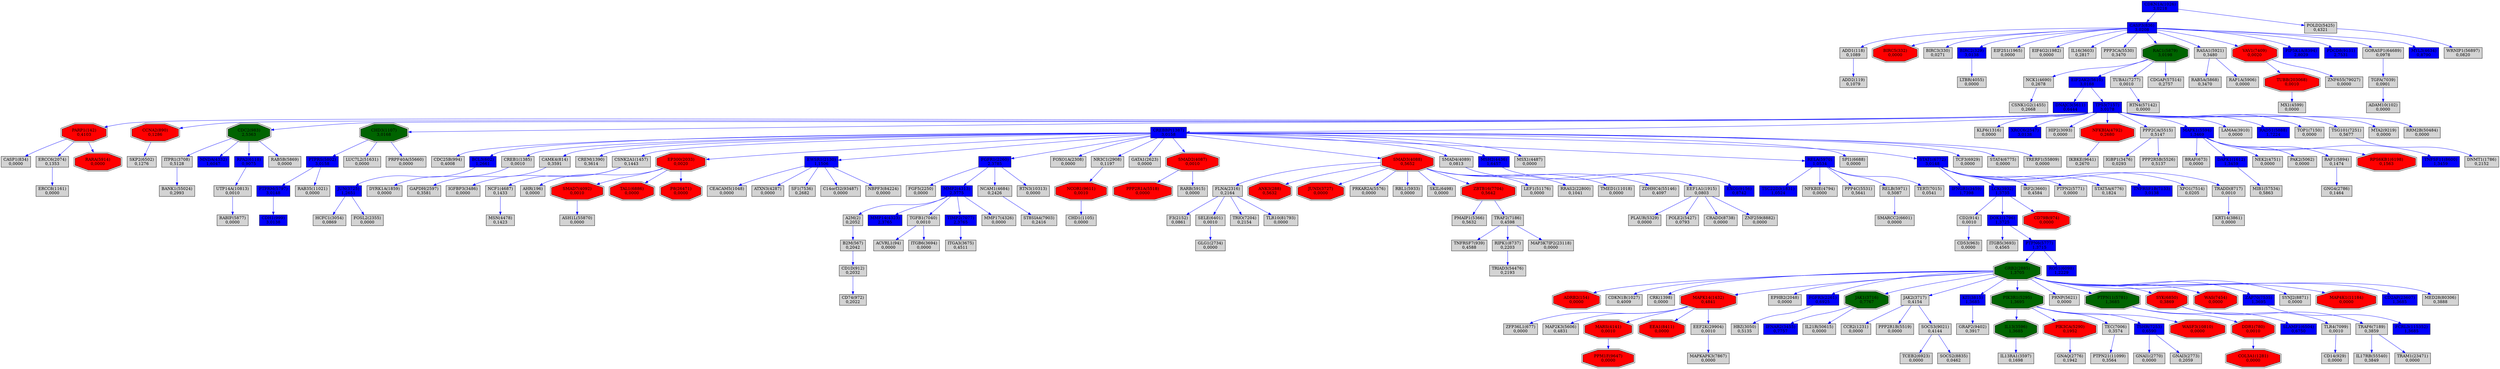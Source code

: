 digraph tmp_ans9 {
N_0 [shape = box, style = filled, fillcolor = lightgray, label = "ADD1(118)\n0,1089"];
N_1 [shape = box, style = filled, fillcolor = lightgray, label = "ADD2(119)\n0,1079"];
N_2 [shape = doubleoctagon, style = filled, fillcolor = red, label = "PARP1(142)\n0,4103"];
N_3 [shape = doubleoctagon, style = filled, fillcolor = red, label = "ADRB2(154)\n0,0000"];
N_4 [shape = box, style = filled, fillcolor = lightgray, label = "AHR(196)\n0,0000"];
N_5 [shape = box, style = filled, fillcolor = lightgray, label = "A2M(2)\n0,2052"];
N_6 [shape = box, style = filled, fillcolor = lightgray, label = "ACVRL1(94)\n0,0000"];
N_7 [shape = doubleoctagon, style = filled, fillcolor = red, label = "BIRC5(332)\n0,0000"];
N_8 [shape = box, style = filled, fillcolor = lightgray, label = "ADAM10(102)\n0,0000"];
N_9 [shape = box, style = filled, fillcolor = lightgray, label = "B2M(567)\n0,2042"];
N_10 [shape = box, style = filled, fillcolor = lightgray, label = "BRAF(673)\n0,0000"];
N_11 [shape = doubleoctagon, style = filled, fillcolor = red, label = "DDR1(780)\n0,0010"];
N_12 [shape = box, style = filled, fillcolor = lightgray, label = "CASP1(834)\n0,0000"];
N_13 [shape = box, style = filled, fillcolor = blue, label = "CASP3(836)\n3,0208"];
N_14 [shape = box, style = filled, fillcolor = lightgray, label = "BIRC3(330)\n0,0271"];
N_15 [shape = box, style = filled, fillcolor = blue, label = "BIRC2(329)\n3,0138"];
N_16 [shape = box, style = filled, fillcolor = lightgray, label = "CD2(914)\n0,0010"];
N_17 [shape = box, style = filled, fillcolor = lightgray, label = "TNFRSF7(939)\n0,4588"];
N_18 [shape = box, style = filled, fillcolor = lightgray, label = "CD74(972)\n0,2022"];
N_19 [shape = box, style = filled, fillcolor = lightgray, label = "CD1D(912)\n0,2032"];
N_20 [shape = doubleoctagon, style = filled, fillcolor = red, label = "CCNA2(890)\n0,1286"];
N_21 [shape = doubleoctagon, style = filled, fillcolor = darkgreen, label = "CDC2(983)\n2,5363"];
N_22 [shape = box, style = filled, fillcolor = blue, label = "CDH1(999)\n3,0138"];
N_23 [shape = box, style = filled, fillcolor = blue, label = "CDKN1A(1026)\n3,0218"];
N_24 [shape = doubleoctagon, style = filled, fillcolor = darkgreen, label = "CHD3(1107)\n3,0168"];
N_25 [shape = box, style = filled, fillcolor = lightgray, label = "CDC25B(994)\n0,4008"];
N_26 [shape = box, style = filled, fillcolor = lightgray, label = "CDKN1B(1027)\n0,4009"];
N_27 [shape = box, style = filled, fillcolor = lightgray, label = "CCR2(1231)\n0,0000"];
N_28 [shape = box, style = filled, fillcolor = blue, label = "BCL3(602)\n1,2661"];
N_29 [shape = box, style = filled, fillcolor = lightgray, label = "CREB1(1385)\n0,0010"];
N_30 [shape = box, style = filled, fillcolor = blue, label = "CREBBP(1387)\n3,0158"];
N_31 [shape = box, style = filled, fillcolor = lightgray, label = "CAMK4(814)\n0,3591"];
N_32 [shape = box, style = filled, fillcolor = lightgray, label = "CREM(1390)\n0,3614"];
N_33 [shape = box, style = filled, fillcolor = lightgray, label = "CRK(1398)\n0,0000"];
N_34 [shape = box, style = filled, fillcolor = lightgray, label = "ZFP36L1(677)\n0,0000"];
N_35 [shape = box, style = filled, fillcolor = lightgray, label = "CSNK2A1(1457)\n0,1443"];
N_36 [shape = doubleoctagon, style = filled, fillcolor = red, label = "MAPK14(1432)\n0,4841"];
N_37 [shape = box, style = filled, fillcolor = lightgray, label = "CD14(929)\n0,0000"];
N_38 [shape = box, style = filled, fillcolor = blue, label = "DAPK1(1612)\n1,3459"];
N_39 [shape = box, style = filled, fillcolor = lightgray, label = "ERCC8(1161)\n0,0000"];
N_40 [shape = box, style = filled, fillcolor = lightgray, label = "DNMT1(1786)\n0,2152"];
N_41 [shape = box, style = filled, fillcolor = blue, label = "TSC22D3(1831)\n1,0524"];
N_42 [shape = box, style = filled, fillcolor = lightgray, label = "EEF1A1(1915)\n0,0803"];
N_43 [shape = box, style = filled, fillcolor = lightgray, label = "KLF6(1316)\n0,0000"];
N_44 [shape = box, style = filled, fillcolor = lightgray, label = "EIF2S1(1965)\n0,0000"];
N_45 [shape = box, style = filled, fillcolor = lightgray, label = "EIF4G2(1982)\n0,0000"];
N_46 [shape = doubleoctagon, style = filled, fillcolor = red, label = "EP300(2033)\n0,0020"];
N_47 [shape = box, style = filled, fillcolor = lightgray, label = "EPHB2(2048)\n0,0000"];
N_48 [shape = box, style = filled, fillcolor = lightgray, label = "CEACAM5(1048)\n0,0000"];
N_49 [shape = box, style = filled, fillcolor = blue, label = "EWSR1(2130)\n1,1506"];
N_50 [shape = box, style = filled, fillcolor = lightgray, label = "F3(2152)\n0,0861"];
N_51 [shape = box, style = filled, fillcolor = blue, label = "DOK1(1796)\n1,3725"];
N_52 [shape = doubleoctagon, style = filled, fillcolor = red, label = "COL3A1(1281)\n0,0000"];
N_53 [shape = box, style = filled, fillcolor = blue, label = "FGFR1(2260)\n2,3785"];
N_54 [shape = box, style = filled, fillcolor = lightgray, label = "FGF5(2250)\n0,0000"];
N_55 [shape = box, style = filled, fillcolor = blue, label = "FGFR3(2261)\n0,6925"];
N_56 [shape = box, style = filled, fillcolor = lightgray, label = "DYRK1A(1859)\n0,0000"];
N_57 [shape = box, style = filled, fillcolor = lightgray, label = "FLNA(2316)\n0,2164"];
N_58 [shape = doubleoctagon, style = filled, fillcolor = red, label = "CD79B(974)\n0,0000"];
N_59 [shape = box, style = filled, fillcolor = lightgray, label = "FOXO1A(2308)\n0,0000"];
N_60 [shape = box, style = filled, fillcolor = lightgray, label = "GAPDH(2597)\n0,3581"];
N_61 [shape = box, style = filled, fillcolor = blue, label = "XRCC6(2547)\n3,0138"];
N_62 [shape = box, style = filled, fillcolor = lightgray, label = "CD53(963)\n0,0000"];
N_63 [shape = box, style = filled, fillcolor = lightgray, label = "GNAI1(2770)\n0,0000"];
N_64 [shape = box, style = filled, fillcolor = lightgray, label = "GNAI3(2773)\n0,2059"];
N_65 [shape = box, style = filled, fillcolor = lightgray, label = "GNAQ(2776)\n0,1942"];
N_66 [shape = doubleoctagon, style = filled, fillcolor = darkgreen, label = "GRB2(2885)\n1,3705"];
N_67 [shape = box, style = filled, fillcolor = lightgray, label = "NR3C1(2908)\n0,1197"];
N_68 [shape = box, style = filled, fillcolor = lightgray, label = "ERCC6(2074)\n0,1353"];
N_69 [shape = box, style = filled, fillcolor = lightgray, label = "HBZ(3050)\n0,5135"];
N_70 [shape = box, style = filled, fillcolor = lightgray, label = "HCFC1(3054)\n0,0869"];
N_71 [shape = box, style = filled, fillcolor = lightgray, label = "CHD1(1105)\n0,0000"];
N_72 [shape = box, style = filled, fillcolor = blue, label = "IFNAR2(3455)\n0,7757"];
N_73 [shape = box, style = filled, fillcolor = blue, label = "IFNGR1(3459)\n1,7398"];
N_74 [shape = doubleoctagon, style = filled, fillcolor = darkgreen, label = "IL13(3596)\n1,3685"];
N_75 [shape = box, style = filled, fillcolor = lightgray, label = "IL16(3603)\n0,2817"];
N_76 [shape = box, style = filled, fillcolor = lightgray, label = "ITGA3(3675)\n0,4511"];
N_77 [shape = box, style = filled, fillcolor = lightgray, label = "ITGB5(3693)\n0,4565"];
N_78 [shape = box, style = filled, fillcolor = lightgray, label = "ITPR1(3708)\n0,5128"];
N_79 [shape = doubleoctagon, style = filled, fillcolor = darkgreen, label = "JAK1(3716)\n0,7767"];
N_80 [shape = box, style = filled, fillcolor = lightgray, label = "JAK2(3717)\n0,4154"];
N_81 [shape = box, style = filled, fillcolor = blue, label = "JUN(3725)\n1,2651"];
N_82 [shape = box, style = filled, fillcolor = lightgray, label = "FOSL2(2355)\n0,0000"];
N_83 [shape = doubleoctagon, style = filled, fillcolor = red, label = "ANK3(288)\n0,5632"];
N_84 [shape = box, style = filled, fillcolor = blue, label = "KIT(3815)\n1,3685"];
N_85 [shape = box, style = filled, fillcolor = lightgray, label = "IGFBP3(3486)\n0,0000"];
N_86 [shape = box, style = filled, fillcolor = blue, label = "LCK(3932)\n1,3735"];
N_87 [shape = box, style = filled, fillcolor = lightgray, label = "GATA1(2623)\n0,0000"];
N_88 [shape = box, style = filled, fillcolor = lightgray, label = "LTBR(4055)\n0,0000"];
N_89 [shape = doubleoctagon, style = filled, fillcolor = red, label = "SMAD2(4087)\n0,0010"];
N_90 [shape = doubleoctagon, style = filled, fillcolor = red, label = "JUND(3727)\n0,0000"];
N_91 [shape = doubleoctagon, style = filled, fillcolor = red, label = "SMAD3(4088)\n0,5652"];
N_92 [shape = box, style = filled, fillcolor = lightgray, label = "SMAD4(4089)\n0,0813"];
N_93 [shape = doubleoctagon, style = filled, fillcolor = red, label = "SMAD7(4092)\n0,0010"];
N_94 [shape = box, style = filled, fillcolor = lightgray, label = "IGBP1(3476)\n0,0293"];
N_95 [shape = box, style = filled, fillcolor = blue, label = "MMP2(4313)\n2,3775"];
N_96 [shape = box, style = filled, fillcolor = blue, label = "MSH2(4436)\n1,6457"];
N_97 [shape = box, style = filled, fillcolor = lightgray, label = "MSN(4478)\n0,1423"];
N_98 [shape = box, style = filled, fillcolor = lightgray, label = "MSX1(4487)\n0,0000"];
N_99 [shape = box, style = filled, fillcolor = lightgray, label = "MX1(4599)\n0,0000"];
N_100 [shape = box, style = filled, fillcolor = lightgray, label = "NCAM1(4684)\n0,2426"];
N_101 [shape = box, style = filled, fillcolor = lightgray, label = "NCF1(4687)\n0,1433"];
N_102 [shape = box, style = filled, fillcolor = lightgray, label = "CSNK1G2(1455)\n0,2668"];
N_103 [shape = box, style = filled, fillcolor = lightgray, label = "HIP2(3093)\n0,0000"];
N_104 [shape = box, style = filled, fillcolor = lightgray, label = "NCK1(4690)\n0,2678"];
N_105 [shape = box, style = filled, fillcolor = lightgray, label = "NEK2(4751)\n0,0000"];
N_106 [shape = box, style = filled, fillcolor = lightgray, label = "IRF2(3660)\n0,4584"];
N_107 [shape = box, style = filled, fillcolor = lightgray, label = "GLG1(2734)\n0,0000"];
N_108 [shape = doubleoctagon, style = filled, fillcolor = red, label = "NFKBIA(4792)\n0,2680"];
N_109 [shape = box, style = filled, fillcolor = lightgray, label = "PAK2(5062)\n0,0000"];
N_110 [shape = doubleoctagon, style = filled, fillcolor = darkgreen, label = "PIK3R1(5295)\n1,3695"];
N_111 [shape = doubleoctagon, style = filled, fillcolor = red, label = "PIK3CA(5290)\n0,1952"];
N_112 [shape = box, style = filled, fillcolor = lightgray, label = "KRT14(3861)\n0,0000"];
N_113 [shape = box, style = filled, fillcolor = lightgray, label = "PMAIP1(5366)\n0,5632"];
N_114 [shape = box, style = filled, fillcolor = lightgray, label = "PPP2CA(5515)\n0,5147"];
N_115 [shape = box, style = filled, fillcolor = lightgray, label = "PPP2R1B(5519)\n0,0000"];
N_116 [shape = doubleoctagon, style = filled, fillcolor = red, label = "PPP2R1A(5518)\n0,0000"];
N_117 [shape = box, style = filled, fillcolor = lightgray, label = "PPP3CA(5530)\n0,3470"];
N_118 [shape = box, style = filled, fillcolor = lightgray, label = "NFKBIE(4794)\n0,0000"];
N_119 [shape = box, style = filled, fillcolor = lightgray, label = "PRKAR2A(5576)\n0,0000"];
N_120 [shape = box, style = filled, fillcolor = blue, label = "MAPK1(5594)\n1,3469"];
N_121 [shape = box, style = filled, fillcolor = blue, label = "EIF2AK2(5610)\n3,0188"];
N_122 [shape = box, style = filled, fillcolor = blue, label = "DNAJC3(5611)\n0,6444"];
N_123 [shape = box, style = filled, fillcolor = lightgray, label = "PRNP(5621)\n0,0000"];
N_124 [shape = box, style = filled, fillcolor = lightgray, label = "ATXN3(4287)\n0,0000"];
N_125 [shape = box, style = filled, fillcolor = lightgray, label = "LAMA4(3910)\n0,0000"];
N_126 [shape = box, style = filled, fillcolor = blue, label = "PTPN6(5777)\n1,3715"];
N_127 [shape = box, style = filled, fillcolor = blue, label = "PTPRM(5797)\n3,0148"];
N_128 [shape = doubleoctagon, style = filled, fillcolor = darkgreen, label = "PTPN11(5781)\n1,3685"];
N_129 [shape = box, style = filled, fillcolor = lightgray, label = "RAB5A(5868)\n0,3470"];
N_130 [shape = doubleoctagon, style = filled, fillcolor = darkgreen, label = "RAC1(5879)\n3,0198"];
N_131 [shape = box, style = filled, fillcolor = blue, label = "RAD51(5888)\n1,7224"];
N_132 [shape = box, style = filled, fillcolor = lightgray, label = "RAF1(5894)\n0,1474"];
N_133 [shape = box, style = filled, fillcolor = lightgray, label = "GNG4(2786)\n0,1464"];
N_134 [shape = box, style = filled, fillcolor = lightgray, label = "RAP1A(5906)\n0,0000"];
N_135 [shape = box, style = filled, fillcolor = lightgray, label = "RASA1(5921)\n0,3480"];
N_136 [shape = box, style = filled, fillcolor = blue, label = "MNDA(4332)\n1,6047"];
N_137 [shape = doubleoctagon, style = filled, fillcolor = red, label = "RARA(5914)\n0,0000"];
N_138 [shape = box, style = filled, fillcolor = lightgray, label = "RBL1(5933)\n0,0000"];
N_139 [shape = box, style = filled, fillcolor = lightgray, label = "PPP4C(5531)\n0,5641"];
N_140 [shape = box, style = filled, fillcolor = blue, label = "RELA(5970)\n1,0534"];
N_141 [shape = box, style = filled, fillcolor = lightgray, label = "RELB(5971)\n0,5087"];
N_142 [shape = box, style = filled, fillcolor = blue, label = "RPA2(6118)\n0,9075"];
N_143 [shape = box, style = filled, fillcolor = lightgray, label = "RARB(5915)\n0,0000"];
N_144 [shape = box, style = filled, fillcolor = lightgray, label = "MAP2K3(5606)\n0,4831"];
N_145 [shape = box, style = filled, fillcolor = blue, label = "MMP14(4323)\n2,3765"];
N_146 [shape = box, style = filled, fillcolor = lightgray, label = "SELE(6401)\n0,0010"];
N_147 [shape = box, style = filled, fillcolor = lightgray, label = "PTPN2(5771)\n0,0000"];
N_148 [shape = box, style = filled, fillcolor = lightgray, label = "SKIL(6498)\n0,0000"];
N_149 [shape = box, style = filled, fillcolor = blue, label = "SLAMF1(6504)\n0,6750"];
N_150 [shape = box, style = filled, fillcolor = lightgray, label = "SPI1(6688)\n0,0000"];
N_151 [shape = box, style = filled, fillcolor = blue, label = "STAT1(6772)\n3,0148"];
N_152 [shape = box, style = filled, fillcolor = lightgray, label = "STAT5A(6776)\n0,1824"];
N_153 [shape = doubleoctagon, style = filled, fillcolor = red, label = "RPS6KB1(6198)\n0,1563"];
N_154 [shape = box, style = filled, fillcolor = lightgray, label = "PLAUR(5329)\n0,0000"];
N_155 [shape = doubleoctagon, style = filled, fillcolor = red, label = "SYK(6850)\n0,3869"];
N_156 [shape = box, style = filled, fillcolor = lightgray, label = "TCEB2(6923)\n0,0000"];
N_157 [shape = box, style = filled, fillcolor = lightgray, label = "TCF3(6929)\n0,0000"];
N_158 [shape = doubleoctagon, style = filled, fillcolor = red, label = "TAL1(6886)\n0,0000"];
N_159 [shape = box, style = filled, fillcolor = lightgray, label = "SKP2(6502)\n0,1276"];
N_160 [shape = box, style = filled, fillcolor = lightgray, label = "TEC(7006)\n0,3574"];
N_161 [shape = box, style = filled, fillcolor = lightgray, label = "TERT(7015)\n0,0541"];
N_162 [shape = box, style = filled, fillcolor = lightgray, label = "RAB5B(5869)\n0,0000"];
N_163 [shape = box, style = filled, fillcolor = lightgray, label = "TGFA(7039)\n0,0901"];
N_164 [shape = box, style = filled, fillcolor = lightgray, label = "ITGB6(3694)\n0,0000"];
N_165 [shape = box, style = filled, fillcolor = lightgray, label = "TGFB1(7040)\n0,0010"];
N_166 [shape = box, style = filled, fillcolor = lightgray, label = "POLE2(5427)\n0,0793"];
N_167 [shape = box, style = filled, fillcolor = lightgray, label = "TLR4(7099)\n0,0010"];
N_168 [shape = box, style = filled, fillcolor = lightgray, label = "TOP1(7150)\n0,0000"];
N_169 [shape = box, style = filled, fillcolor = blue, label = "TP53(7157)\n3,0178"];
N_170 [shape = box, style = filled, fillcolor = blue, label = "TNFRSF1B(7133)\n3,0138"];
N_171 [shape = box, style = filled, fillcolor = lightgray, label = "TRAF2(7186)\n0,4598"];
N_172 [shape = box, style = filled, fillcolor = lightgray, label = "TRAF6(7189)\n0,3859"];
N_173 [shape = box, style = filled, fillcolor = blue, label = "TSHR(7253)\n0,6590"];
N_174 [shape = box, style = filled, fillcolor = lightgray, label = "TSG101(7251)\n0,5677"];
N_175 [shape = box, style = filled, fillcolor = lightgray, label = "TUBA1(7277)\n0,0010"];
N_176 [shape = doubleoctagon, style = filled, fillcolor = red, label = "WAS(7454)\n0,0000"];
N_177 [shape = box, style = filled, fillcolor = lightgray, label = "POLD2(5425)\n0,4321"];
N_178 [shape = box, style = filled, fillcolor = lightgray, label = "XPO1(7514)\n0,0205"];
N_179 [shape = doubleoctagon, style = filled, fillcolor = red, label = "VAV1(7409)\n0,0020"];
N_180 [shape = box, style = filled, fillcolor = blue, label = "ZAP70(7535)\n1,3695"];
N_181 [shape = doubleoctagon, style = filled, fillcolor = red, label = "ZBTB16(7704)\n0,5642"];
N_182 [shape = box, style = filled, fillcolor = lightgray, label = "ST8SIA4(7903)\n0,2416"];
N_183 [shape = doubleoctagon, style = filled, fillcolor = red, label = "MARS(4141)\n0,0010"];
N_184 [shape = box, style = filled, fillcolor = lightgray, label = "SF1(7536)\n0,2682"];
N_185 [shape = doubleoctagon, style = filled, fillcolor = red, label = "EEA1(8411)\n0,0000"];
N_186 [shape = box, style = filled, fillcolor = blue, label = "PTPRS(5802)\n3,0158"];
N_187 [shape = box, style = filled, fillcolor = blue, label = "TNFSF11(8600)\n1,3459"];
N_188 [shape = box, style = filled, fillcolor = blue, label = "PIP5K1A(8394)\n2,8029"];
N_189 [shape = box, style = filled, fillcolor = lightgray, label = "TRADD(8717)\n0,0010"];
N_190 [shape = box, style = filled, fillcolor = lightgray, label = "RIPK1(8737)\n0,2203"];
N_191 [shape = box, style = filled, fillcolor = lightgray, label = "SYNJ2(8871)\n0,0000"];
N_192 [shape = box, style = filled, fillcolor = lightgray, label = "SOCS2(8835)\n0,0462"];
N_193 [shape = box, style = filled, fillcolor = lightgray, label = "SMARCC2(6601)\n0,0000"];
N_194 [shape = box, style = filled, fillcolor = lightgray, label = "STAT4(6775)\n0,0000"];
N_195 [shape = doubleoctagon, style = filled, fillcolor = red, label = "NCOR1(9611)\n0,0010"];
N_196 [shape = doubleoctagon, style = filled, fillcolor = red, label = "PPM1F(9647)\n0,0000"];
N_197 [shape = box, style = filled, fillcolor = lightgray, label = "GRAP2(9402)\n0,3917"];
N_198 [shape = box, style = filled, fillcolor = blue, label = "PDCD8(9131)\n2,7531"];
N_199 [shape = box, style = filled, fillcolor = lightgray, label = "IKBKE(9641)\n0,2670"];
N_200 [shape = box, style = filled, fillcolor = lightgray, label = "RTN3(10313)\n0,0000"];
N_201 [shape = box, style = filled, fillcolor = blue, label = "ROS1(6098)\n1,2229"];
N_202 [shape = box, style = filled, fillcolor = lightgray, label = "RABIF(5877)\n0,0000"];
N_203 [shape = box, style = filled, fillcolor = lightgray, label = "UTP14A(10813)\n0,0010"];
N_204 [shape = box, style = filled, fillcolor = lightgray, label = "CRADD(8738)\n0,0000"];
N_205 [shape = doubleoctagon, style = filled, fillcolor = red, label = "MAP4K1(11184)\n0,0000"];
N_206 [shape = box, style = filled, fillcolor = lightgray, label = "MTA2(9219)\n0,0000"];
N_207 [shape = box, style = filled, fillcolor = blue, label = "CD2AP(23607)\n1,3685"];
N_208 [shape = box, style = filled, fillcolor = lightgray, label = "MAPKAPK3(7867)\n0,0000"];
N_209 [shape = box, style = filled, fillcolor = lightgray, label = "LEF1(51176)\n0,0000"];
N_210 [shape = box, style = filled, fillcolor = lightgray, label = "LUC7L2(51631)\n0,0000"];
N_211 [shape = box, style = filled, fillcolor = lightgray, label = "TRIAD3(54476)\n0,2193"];
N_212 [shape = box, style = filled, fillcolor = lightgray, label = "RRAS2(22800)\n0,1041"];
N_213 [shape = box, style = filled, fillcolor = lightgray, label = "PRPF40A(55660)\n0,0000"];
N_214 [shape = box, style = filled, fillcolor = lightgray, label = "ZNF259(8882)\n0,0000"];
N_215 [shape = box, style = filled, fillcolor = lightgray, label = "WRNIP1(56897)\n0,0820"];
N_216 [shape = box, style = filled, fillcolor = lightgray, label = "IL21R(50615)\n0,0000"];
N_217 [shape = box, style = filled, fillcolor = lightgray, label = "GORASP1(64689)\n0,0978"];
N_218 [shape = box, style = filled, fillcolor = lightgray, label = "IL17RB(55540)\n0,3849"];
N_219 [shape = box, style = filled, fillcolor = lightgray, label = "RTN4(57142)\n0,0000"];
N_220 [shape = box, style = filled, fillcolor = lightgray, label = "RAB35(11021)\n0,0000"];
N_221 [shape = box, style = filled, fillcolor = lightgray, label = "MED28(80306)\n0,3888"];
N_222 [shape = box, style = filled, fillcolor = lightgray, label = "C14orf32(93487)\n0,0000"];
N_223 [shape = box, style = filled, fillcolor = lightgray, label = "TRAM1(23471)\n0,0000"];
N_224 [shape = box, style = filled, fillcolor = lightgray, label = "NBPF3(84224)\n0,0000"];
N_225 [shape = doubleoctagon, style = filled, fillcolor = red, label = "WASF3(10810)\n0,0000"];
N_226 [shape = doubleoctagon, style = filled, fillcolor = red, label = "TUBB(203068)\n0,0010"];
N_227 [shape = box, style = filled, fillcolor = lightgray, label = "MAP3K7IP2(23118)\n0,0000"];
N_228 [shape = box, style = filled, fillcolor = lightgray, label = "TRIO(7204)\n0,2154"];
N_229 [shape = box, style = filled, fillcolor = lightgray, label = "PTPN21(11099)\n0,3564"];
N_230 [shape = box, style = filled, fillcolor = blue, label = "MYL3(4634)\n0,8790"];
N_231 [shape = box, style = filled, fillcolor = lightgray, label = "TLR10(81793)\n0,0000"];
N_232 [shape = box, style = filled, fillcolor = lightgray, label = "ZNF655(79027)\n0,0000"];
N_233 [shape = box, style = filled, fillcolor = lightgray, label = "TRERF1(55809)\n0,0000"];
N_234 [shape = box, style = filled, fillcolor = lightgray, label = "SOCS3(9021)\n0,4144"];
N_235 [shape = box, style = filled, fillcolor = lightgray, label = "EEF2K(29904)\n0,0010"];
N_236 [shape = box, style = filled, fillcolor = lightgray, label = "CDGAP(57514)\n0,2757"];
N_237 [shape = box, style = filled, fillcolor = lightgray, label = "MIB1(57534)\n0,5863"];
N_238 [shape = box, style = filled, fillcolor = lightgray, label = "IL13RA1(3597)\n0,1698"];
N_239 [shape = doubleoctagon, style = filled, fillcolor = red, label = "P8(26471)\n0,0000"];
N_240 [shape = box, style = filled, fillcolor = blue, label = "TIMP2(7077)\n2,3765"];
N_241 [shape = box, style = filled, fillcolor = lightgray, label = "BANK1(55024)\n0,2993"];
N_242 [shape = box, style = filled, fillcolor = lightgray, label = "MMP17(4326)\n0,0000"];
N_243 [shape = box, style = filled, fillcolor = lightgray, label = "TMED1(11018)\n0,0000"];
N_244 [shape = box, style = filled, fillcolor = lightgray, label = "ZDHHC4(55146)\n0,4097"];
N_245 [shape = box, style = filled, fillcolor = lightgray, label = "ASH1L(55870)\n0,0000"];
N_246 [shape = box, style = filled, fillcolor = blue, label = "EXO1(9156)\n0,8742"];
N_247 [shape = box, style = filled, fillcolor = lightgray, label = "PPP2R5B(5526)\n0,5137"];
N_248 [shape = box, style = filled, fillcolor = lightgray, label = "RRM2B(50484)\n0,0000"];
N_249 [shape = box, style = filled, fillcolor = blue, label = "FCRL3(115352)\n1,3685"];
N_0 -> N_1 [ color = blue ];
N_5 -> N_9 [ color = blue ];
N_2 -> N_12 [ color = blue ];
N_13 -> N_0 [ color = blue ];
N_13 -> N_7 [ color = blue ];
N_13 -> N_14 [ color = blue ];
N_13 -> N_15 [ color = blue ];
N_9 -> N_19 [ color = blue ];
N_19 -> N_18 [ color = blue ];
N_23 -> N_13 [ color = blue ];
N_30 -> N_25 [ color = blue ];
N_30 -> N_28 [ color = blue ];
N_30 -> N_29 [ color = blue ];
N_30 -> N_31 [ color = blue ];
N_30 -> N_32 [ color = blue ];
N_30 -> N_35 [ color = blue ];
N_36 -> N_34 [ color = blue ];
N_13 -> N_44 [ color = blue ];
N_13 -> N_45 [ color = blue ];
N_46 -> N_4 [ color = blue ];
N_30 -> N_46 [ color = blue ];
N_30 -> N_49 [ color = blue ];
N_49 -> N_48 [ color = blue ];
N_11 -> N_52 [ color = blue ];
N_30 -> N_53 [ color = blue ];
N_53 -> N_54 [ color = blue ];
N_29 -> N_56 [ color = blue ];
N_57 -> N_50 [ color = blue ];
N_30 -> N_59 [ color = blue ];
N_31 -> N_60 [ color = blue ];
N_16 -> N_62 [ color = blue ];
N_66 -> N_3 [ color = blue ];
N_66 -> N_26 [ color = blue ];
N_66 -> N_33 [ color = blue ];
N_66 -> N_36 [ color = blue ];
N_66 -> N_47 [ color = blue ];
N_66 -> N_55 [ color = blue ];
N_30 -> N_67 [ color = blue ];
N_2 -> N_68 [ color = blue ];
N_68 -> N_39 [ color = blue ];
N_55 -> N_69 [ color = blue ];
N_13 -> N_75 [ color = blue ];
N_51 -> N_77 [ color = blue ];
N_21 -> N_78 [ color = blue ];
N_66 -> N_79 [ color = blue ];
N_79 -> N_72 [ color = blue ];
N_80 -> N_27 [ color = blue ];
N_66 -> N_80 [ color = blue ];
N_28 -> N_81 [ color = blue ];
N_81 -> N_70 [ color = blue ];
N_81 -> N_82 [ color = blue ];
N_66 -> N_84 [ color = blue ];
N_35 -> N_85 [ color = blue ];
N_86 -> N_16 [ color = blue ];
N_86 -> N_51 [ color = blue ];
N_86 -> N_58 [ color = blue ];
N_30 -> N_87 [ color = blue ];
N_15 -> N_88 [ color = blue ];
N_30 -> N_89 [ color = blue ];
N_30 -> N_91 [ color = blue ];
N_91 -> N_57 [ color = blue ];
N_91 -> N_83 [ color = blue ];
N_91 -> N_90 [ color = blue ];
N_30 -> N_92 [ color = blue ];
N_92 -> N_42 [ color = blue ];
N_46 -> N_93 [ color = blue ];
N_95 -> N_5 [ color = blue ];
N_53 -> N_95 [ color = blue ];
N_30 -> N_96 [ color = blue ];
N_30 -> N_98 [ color = blue ];
N_53 -> N_100 [ color = blue ];
N_35 -> N_101 [ color = blue ];
N_101 -> N_97 [ color = blue ];
N_104 -> N_102 [ color = blue ];
N_66 -> N_110 [ color = blue ];
N_110 -> N_74 [ color = blue ];
N_111 -> N_65 [ color = blue ];
N_110 -> N_111 [ color = blue ];
N_114 -> N_94 [ color = blue ];
N_80 -> N_115 [ color = blue ];
N_89 -> N_116 [ color = blue ];
N_13 -> N_117 [ color = blue ];
N_91 -> N_119 [ color = blue ];
N_120 -> N_10 [ color = blue ];
N_120 -> N_38 [ color = blue ];
N_120 -> N_105 [ color = blue ];
N_120 -> N_109 [ color = blue ];
N_121 -> N_122 [ color = blue ];
N_66 -> N_123 [ color = blue ];
N_49 -> N_124 [ color = blue ];
N_51 -> N_126 [ color = blue ];
N_126 -> N_66 [ color = blue ];
N_127 -> N_22 [ color = blue ];
N_128 -> N_11 [ color = blue ];
N_66 -> N_128 [ color = blue ];
N_13 -> N_130 [ color = blue ];
N_130 -> N_104 [ color = blue ];
N_130 -> N_121 [ color = blue ];
N_120 -> N_132 [ color = blue ];
N_132 -> N_133 [ color = blue ];
N_13 -> N_135 [ color = blue ];
N_135 -> N_129 [ color = blue ];
N_135 -> N_134 [ color = blue ];
N_21 -> N_136 [ color = blue ];
N_2 -> N_137 [ color = blue ];
N_91 -> N_138 [ color = blue ];
N_30 -> N_140 [ color = blue ];
N_140 -> N_41 [ color = blue ];
N_140 -> N_118 [ color = blue ];
N_140 -> N_139 [ color = blue ];
N_140 -> N_141 [ color = blue ];
N_21 -> N_142 [ color = blue ];
N_89 -> N_143 [ color = blue ];
N_36 -> N_144 [ color = blue ];
N_95 -> N_145 [ color = blue ];
N_57 -> N_146 [ color = blue ];
N_146 -> N_107 [ color = blue ];
N_91 -> N_148 [ color = blue ];
N_128 -> N_149 [ color = blue ];
N_30 -> N_150 [ color = blue ];
N_30 -> N_151 [ color = blue ];
N_151 -> N_73 [ color = blue ];
N_151 -> N_86 [ color = blue ];
N_151 -> N_106 [ color = blue ];
N_151 -> N_147 [ color = blue ];
N_151 -> N_152 [ color = blue ];
N_120 -> N_153 [ color = blue ];
N_42 -> N_154 [ color = blue ];
N_66 -> N_155 [ color = blue ];
N_30 -> N_157 [ color = blue ];
N_46 -> N_158 [ color = blue ];
N_20 -> N_159 [ color = blue ];
N_110 -> N_160 [ color = blue ];
N_140 -> N_161 [ color = blue ];
N_21 -> N_162 [ color = blue ];
N_163 -> N_8 [ color = blue ];
N_165 -> N_6 [ color = blue ];
N_95 -> N_165 [ color = blue ];
N_165 -> N_164 [ color = blue ];
N_42 -> N_166 [ color = blue ];
N_167 -> N_37 [ color = blue ];
N_155 -> N_167 [ color = blue ];
N_169 -> N_2 [ color = blue ];
N_169 -> N_20 [ color = blue ];
N_169 -> N_21 [ color = blue ];
N_169 -> N_24 [ color = blue ];
N_169 -> N_30 [ color = blue ];
N_169 -> N_43 [ color = blue ];
N_169 -> N_61 [ color = blue ];
N_169 -> N_103 [ color = blue ];
N_169 -> N_108 [ color = blue ];
N_169 -> N_114 [ color = blue ];
N_169 -> N_120 [ color = blue ];
N_121 -> N_169 [ color = blue ];
N_169 -> N_125 [ color = blue ];
N_169 -> N_131 [ color = blue ];
N_169 -> N_168 [ color = blue ];
N_151 -> N_170 [ color = blue ];
N_171 -> N_17 [ color = blue ];
N_155 -> N_172 [ color = blue ];
N_173 -> N_63 [ color = blue ];
N_173 -> N_64 [ color = blue ];
N_110 -> N_173 [ color = blue ];
N_174 -> N_40 [ color = blue ];
N_169 -> N_174 [ color = blue ];
N_130 -> N_175 [ color = blue ];
N_66 -> N_176 [ color = blue ];
N_23 -> N_177 [ color = blue ];
N_151 -> N_178 [ color = blue ];
N_13 -> N_179 [ color = blue ];
N_66 -> N_180 [ color = blue ];
N_91 -> N_181 [ color = blue ];
N_181 -> N_113 [ color = blue ];
N_181 -> N_171 [ color = blue ];
N_100 -> N_182 [ color = blue ];
N_36 -> N_183 [ color = blue ];
N_49 -> N_184 [ color = blue ];
N_36 -> N_185 [ color = blue ];
N_24 -> N_186 [ color = blue ];
N_186 -> N_127 [ color = blue ];
N_120 -> N_187 [ color = blue ];
N_13 -> N_188 [ color = blue ];
N_189 -> N_112 [ color = blue ];
N_151 -> N_189 [ color = blue ];
N_171 -> N_190 [ color = blue ];
N_66 -> N_191 [ color = blue ];
N_141 -> N_193 [ color = blue ];
N_30 -> N_194 [ color = blue ];
N_67 -> N_195 [ color = blue ];
N_195 -> N_71 [ color = blue ];
N_183 -> N_196 [ color = blue ];
N_84 -> N_197 [ color = blue ];
N_13 -> N_198 [ color = blue ];
N_108 -> N_199 [ color = blue ];
N_53 -> N_200 [ color = blue ];
N_126 -> N_201 [ color = blue ];
N_142 -> N_203 [ color = blue ];
N_203 -> N_202 [ color = blue ];
N_42 -> N_204 [ color = blue ];
N_66 -> N_205 [ color = blue ];
N_169 -> N_206 [ color = blue ];
N_66 -> N_207 [ color = blue ];
N_91 -> N_209 [ color = blue ];
N_24 -> N_210 [ color = blue ];
N_190 -> N_211 [ color = blue ];
N_91 -> N_212 [ color = blue ];
N_24 -> N_213 [ color = blue ];
N_42 -> N_214 [ color = blue ];
N_177 -> N_215 [ color = blue ];
N_79 -> N_216 [ color = blue ];
N_13 -> N_217 [ color = blue ];
N_217 -> N_163 [ color = blue ];
N_172 -> N_218 [ color = blue ];
N_175 -> N_219 [ color = blue ];
N_186 -> N_220 [ color = blue ];
N_66 -> N_221 [ color = blue ];
N_49 -> N_222 [ color = blue ];
N_172 -> N_223 [ color = blue ];
N_49 -> N_224 [ color = blue ];
N_110 -> N_225 [ color = blue ];
N_226 -> N_99 [ color = blue ];
N_179 -> N_226 [ color = blue ];
N_171 -> N_227 [ color = blue ];
N_57 -> N_228 [ color = blue ];
N_160 -> N_229 [ color = blue ];
N_13 -> N_230 [ color = blue ];
N_57 -> N_231 [ color = blue ];
N_179 -> N_232 [ color = blue ];
N_30 -> N_233 [ color = blue ];
N_80 -> N_234 [ color = blue ];
N_234 -> N_156 [ color = blue ];
N_234 -> N_192 [ color = blue ];
N_36 -> N_235 [ color = blue ];
N_235 -> N_208 [ color = blue ];
N_130 -> N_236 [ color = blue ];
N_38 -> N_237 [ color = blue ];
N_74 -> N_238 [ color = blue ];
N_46 -> N_239 [ color = blue ];
N_240 -> N_76 [ color = blue ];
N_95 -> N_240 [ color = blue ];
N_78 -> N_241 [ color = blue ];
N_95 -> N_242 [ color = blue ];
N_91 -> N_243 [ color = blue ];
N_91 -> N_244 [ color = blue ];
N_93 -> N_245 [ color = blue ];
N_96 -> N_246 [ color = blue ];
N_114 -> N_247 [ color = blue ];
N_169 -> N_248 [ color = blue ];
N_180 -> N_249 [ color = blue ];
}
